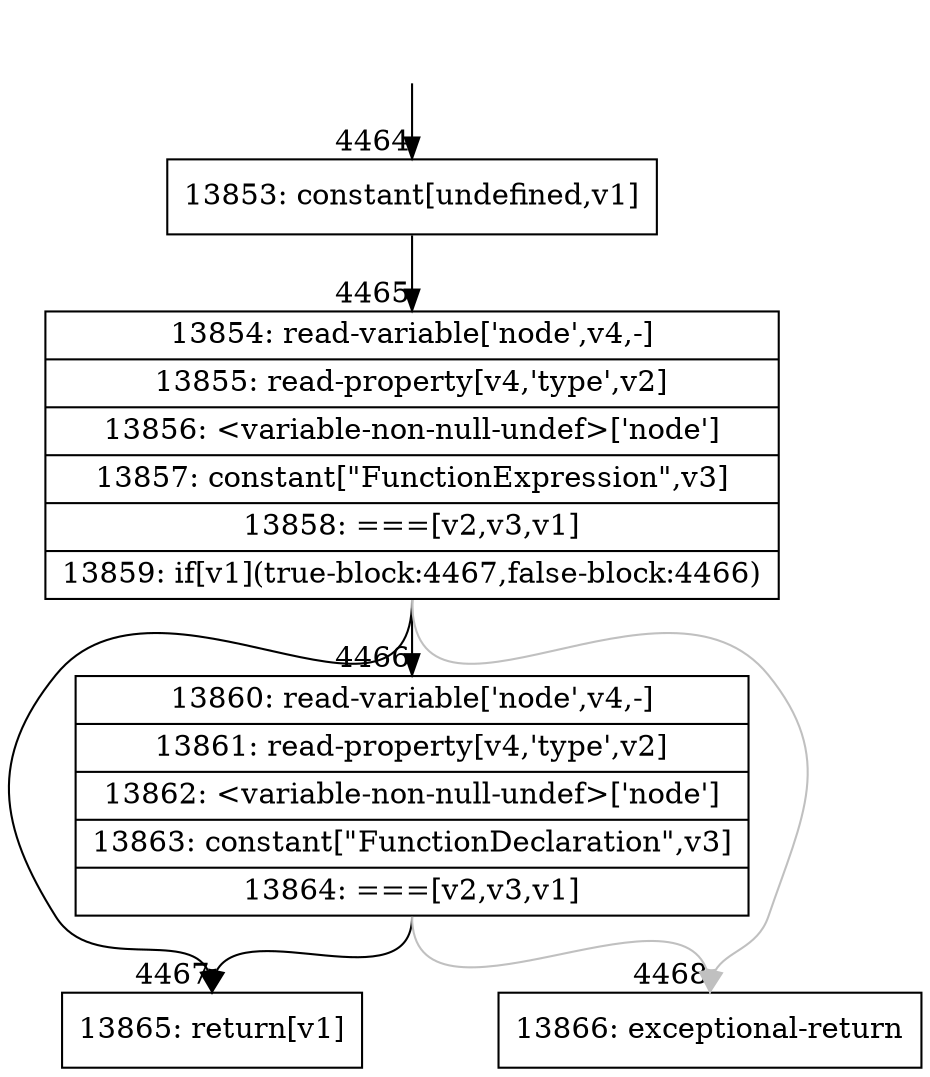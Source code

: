 digraph {
rankdir="TD"
BB_entry268[shape=none,label=""];
BB_entry268 -> BB4464 [tailport=s, headport=n, headlabel="    4464"]
BB4464 [shape=record label="{13853: constant[undefined,v1]}" ] 
BB4464 -> BB4465 [tailport=s, headport=n, headlabel="      4465"]
BB4465 [shape=record label="{13854: read-variable['node',v4,-]|13855: read-property[v4,'type',v2]|13856: \<variable-non-null-undef\>['node']|13857: constant[\"FunctionExpression\",v3]|13858: ===[v2,v3,v1]|13859: if[v1](true-block:4467,false-block:4466)}" ] 
BB4465 -> BB4467 [tailport=s, headport=n, headlabel="      4467"]
BB4465 -> BB4466 [tailport=s, headport=n, headlabel="      4466"]
BB4465 -> BB4468 [tailport=s, headport=n, color=gray, headlabel="      4468"]
BB4466 [shape=record label="{13860: read-variable['node',v4,-]|13861: read-property[v4,'type',v2]|13862: \<variable-non-null-undef\>['node']|13863: constant[\"FunctionDeclaration\",v3]|13864: ===[v2,v3,v1]}" ] 
BB4466 -> BB4467 [tailport=s, headport=n]
BB4466 -> BB4468 [tailport=s, headport=n, color=gray]
BB4467 [shape=record label="{13865: return[v1]}" ] 
BB4468 [shape=record label="{13866: exceptional-return}" ] 
//#$~ 4470
}
